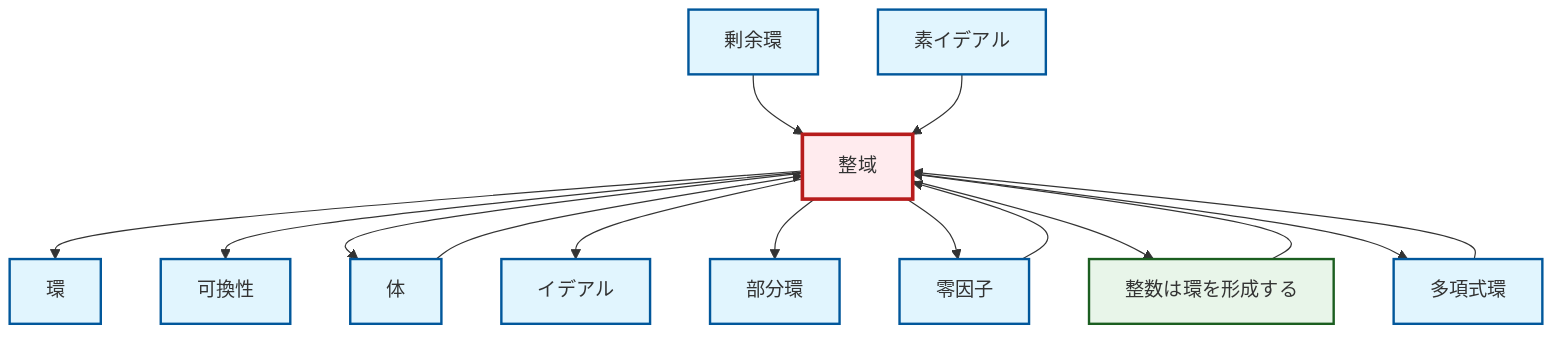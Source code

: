 graph TD
    classDef definition fill:#e1f5fe,stroke:#01579b,stroke-width:2px
    classDef theorem fill:#f3e5f5,stroke:#4a148c,stroke-width:2px
    classDef axiom fill:#fff3e0,stroke:#e65100,stroke-width:2px
    classDef example fill:#e8f5e9,stroke:#1b5e20,stroke-width:2px
    classDef current fill:#ffebee,stroke:#b71c1c,stroke-width:3px
    def-subring["部分環"]:::definition
    def-prime-ideal["素イデアル"]:::definition
    def-quotient-ring["剰余環"]:::definition
    def-ideal["イデアル"]:::definition
    def-integral-domain["整域"]:::definition
    def-field["体"]:::definition
    ex-integers-ring["整数は環を形成する"]:::example
    def-polynomial-ring["多項式環"]:::definition
    def-zero-divisor["零因子"]:::definition
    def-ring["環"]:::definition
    def-commutativity["可換性"]:::definition
    def-polynomial-ring --> def-integral-domain
    def-quotient-ring --> def-integral-domain
    def-integral-domain --> def-ring
    def-integral-domain --> def-commutativity
    def-zero-divisor --> def-integral-domain
    def-integral-domain --> def-field
    def-prime-ideal --> def-integral-domain
    ex-integers-ring --> def-integral-domain
    def-integral-domain --> def-ideal
    def-field --> def-integral-domain
    def-integral-domain --> def-subring
    def-integral-domain --> def-zero-divisor
    def-integral-domain --> ex-integers-ring
    def-integral-domain --> def-polynomial-ring
    class def-integral-domain current